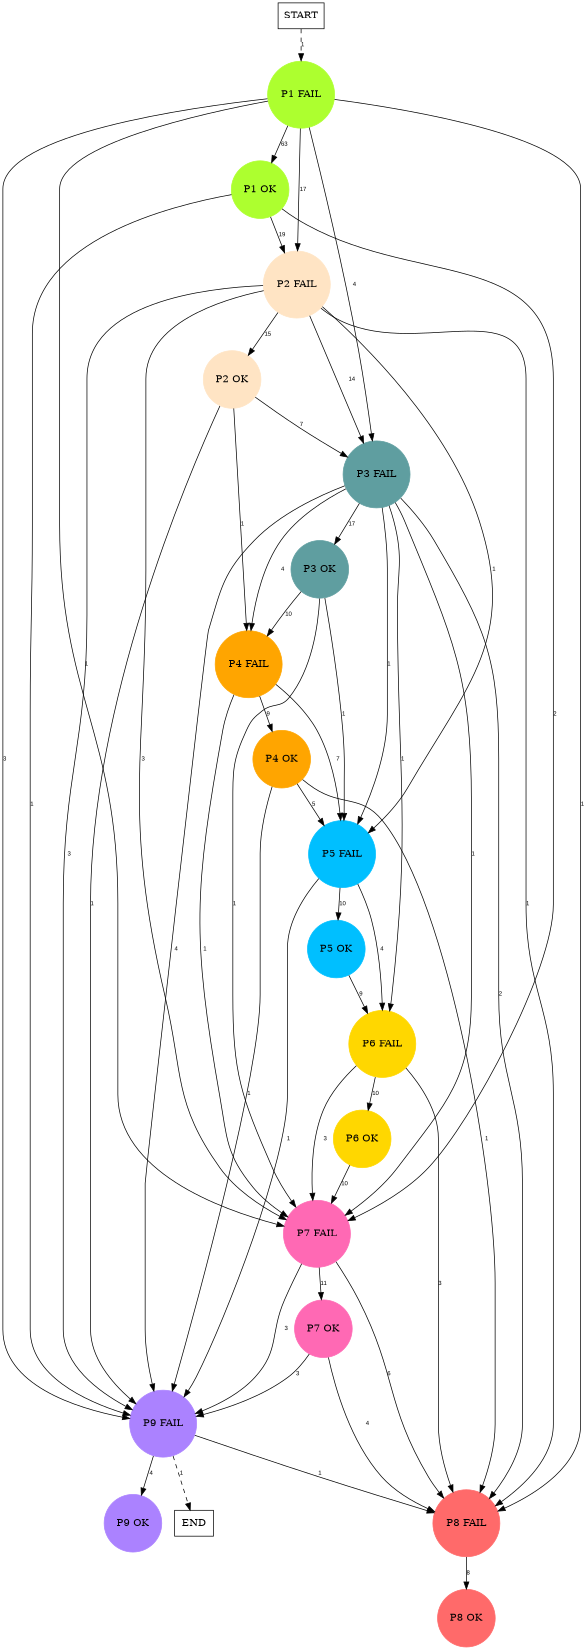 digraph graphname {
	dpi = 150
	size="16,11!";
	margin = 0;
"P1 FAIL" [shape=circle, color=greenyellow, style=filled]"P1 OK" [shape=circle, color=greenyellow, style=filled]"P2 FAIL" [shape=circle, color=bisque, style=filled]"P2 OK" [shape=circle, color=bisque, style=filled]"P3 FAIL" [shape=circle, color=cadetblue, style=filled]"P3 OK" [shape=circle, color=cadetblue, style=filled]"P4 FAIL" [shape=circle, color=orange, style=filled]"P4 OK" [shape=circle, color=orange, style=filled]"P5 FAIL" [shape=circle, color=deepskyblue, style=filled]"P5 OK" [shape=circle, color=deepskyblue, style=filled]"P6 FAIL" [shape=circle, color=gold, style=filled]"P6 OK" [shape=circle, color=gold, style=filled]"P7 FAIL" [shape=circle, color=hotpink, style=filled]"P7 OK" [shape=circle, color=hotpink, style=filled]"P9 FAIL" [shape=circle, color=mediumpurple1, style=filled]"P8 FAIL" [shape=circle, color=indianred1, style=filled]"P8 OK" [shape=circle, color=indianred1, style=filled]"P9 OK" [shape=circle, color=mediumpurple1, style=filled]"START" [shape=box, fillcolor=white, style=filled, color=black]"END" [shape=box, fillcolor=white, style=filled, color=black]"P1 FAIL" -> "P1 OK" [ label ="63" labelfloat=false fontname="Arial" fontsize=8]
"P1 FAIL" -> "P2 FAIL" [ label ="17" labelfloat=false fontname="Arial" fontsize=8]
"P1 FAIL" -> "P3 FAIL" [ label ="4" labelfloat=false fontname="Arial" fontsize=8]
"P1 FAIL" -> "P7 FAIL" [ label ="1" labelfloat=false fontname="Arial" fontsize=8]
"P1 FAIL" -> "P9 FAIL" [ label ="3" labelfloat=false fontname="Arial" fontsize=8]
"P1 FAIL" -> "P8 FAIL" [ label ="1" labelfloat=false fontname="Arial" fontsize=8]
"P1 OK" -> "P2 FAIL" [ label ="19" labelfloat=false fontname="Arial" fontsize=8]
"P1 OK" -> "P7 FAIL" [ label ="2" labelfloat=false fontname="Arial" fontsize=8]
"P1 OK" -> "P9 FAIL" [ label ="1" labelfloat=false fontname="Arial" fontsize=8]
"P2 FAIL" -> "P2 OK" [ label ="15" labelfloat=false fontname="Arial" fontsize=8]
"P2 FAIL" -> "P3 FAIL" [ label ="14" labelfloat=false fontname="Arial" fontsize=8]
"P2 FAIL" -> "P5 FAIL" [ label ="1" labelfloat=false fontname="Arial" fontsize=8]
"P2 FAIL" -> "P7 FAIL" [ label ="3" labelfloat=false fontname="Arial" fontsize=8]
"P2 FAIL" -> "P9 FAIL" [ label ="3" labelfloat=false fontname="Arial" fontsize=8]
"P2 FAIL" -> "P8 FAIL" [ label ="1" labelfloat=false fontname="Arial" fontsize=8]
"P2 OK" -> "P3 FAIL" [ label ="7" labelfloat=false fontname="Arial" fontsize=8]
"P2 OK" -> "P4 FAIL" [ label ="1" labelfloat=false fontname="Arial" fontsize=8]
"P2 OK" -> "P9 FAIL" [ label ="1" labelfloat=false fontname="Arial" fontsize=8]
"P3 FAIL" -> "P3 OK" [ label ="17" labelfloat=false fontname="Arial" fontsize=8]
"P3 FAIL" -> "P4 FAIL" [ label ="4" labelfloat=false fontname="Arial" fontsize=8]
"P3 FAIL" -> "P5 FAIL" [ label ="1" labelfloat=false fontname="Arial" fontsize=8]
"P3 FAIL" -> "P6 FAIL" [ label ="1" labelfloat=false fontname="Arial" fontsize=8]
"P3 FAIL" -> "P7 FAIL" [ label ="1" labelfloat=false fontname="Arial" fontsize=8]
"P3 FAIL" -> "P9 FAIL" [ label ="4" labelfloat=false fontname="Arial" fontsize=8]
"P3 FAIL" -> "P8 FAIL" [ label ="2" labelfloat=false fontname="Arial" fontsize=8]
"P3 OK" -> "P4 FAIL" [ label ="10" labelfloat=false fontname="Arial" fontsize=8]
"P3 OK" -> "P5 FAIL" [ label ="1" labelfloat=false fontname="Arial" fontsize=8]
"P3 OK" -> "P7 FAIL" [ label ="1" labelfloat=false fontname="Arial" fontsize=8]
"P4 FAIL" -> "P4 OK" [ label ="9" labelfloat=false fontname="Arial" fontsize=8]
"P4 FAIL" -> "P5 FAIL" [ label ="7" labelfloat=false fontname="Arial" fontsize=8]
"P4 FAIL" -> "P7 FAIL" [ label ="1" labelfloat=false fontname="Arial" fontsize=8]
"P4 OK" -> "P5 FAIL" [ label ="5" labelfloat=false fontname="Arial" fontsize=8]
"P4 OK" -> "P9 FAIL" [ label ="1" labelfloat=false fontname="Arial" fontsize=8]
"P4 OK" -> "P8 FAIL" [ label ="1" labelfloat=false fontname="Arial" fontsize=8]
"P5 FAIL" -> "P5 OK" [ label ="10" labelfloat=false fontname="Arial" fontsize=8]
"P5 FAIL" -> "P6 FAIL" [ label ="4" labelfloat=false fontname="Arial" fontsize=8]
"P5 FAIL" -> "P9 FAIL" [ label ="1" labelfloat=false fontname="Arial" fontsize=8]
"P5 OK" -> "P6 FAIL" [ label ="9" labelfloat=false fontname="Arial" fontsize=8]
"P6 FAIL" -> "P6 OK" [ label ="10" labelfloat=false fontname="Arial" fontsize=8]
"P6 FAIL" -> "P7 FAIL" [ label ="3" labelfloat=false fontname="Arial" fontsize=8]
"P6 FAIL" -> "P8 FAIL" [ label ="3" labelfloat=false fontname="Arial" fontsize=8]
"P6 OK" -> "P7 FAIL" [ label ="10" labelfloat=false fontname="Arial" fontsize=8]
"P7 FAIL" -> "P7 OK" [ label ="11" labelfloat=false fontname="Arial" fontsize=8]
"P7 FAIL" -> "P9 FAIL" [ label ="3" labelfloat=false fontname="Arial" fontsize=8]
"P7 FAIL" -> "P8 FAIL" [ label ="6" labelfloat=false fontname="Arial" fontsize=8]
"P7 OK" -> "P9 FAIL" [ label ="3" labelfloat=false fontname="Arial" fontsize=8]
"P7 OK" -> "P8 FAIL" [ label ="4" labelfloat=false fontname="Arial" fontsize=8]
"P9 FAIL" -> "P8 FAIL" [ label ="1" labelfloat=false fontname="Arial" fontsize=8]
"P9 FAIL" -> "P9 OK" [ label ="4" labelfloat=false fontname="Arial" fontsize=8]
"P9 FAIL" -> "END" [ style = dashed label ="1" labelfloat=false fontname="Arial" fontsize=8]
"P8 FAIL" -> "P8 OK" [ label ="8" labelfloat=false fontname="Arial" fontsize=8]
"START" -> "P1 FAIL" [ style = dashed label ="1" labelfloat=false fontname="Arial" fontsize=8]
}